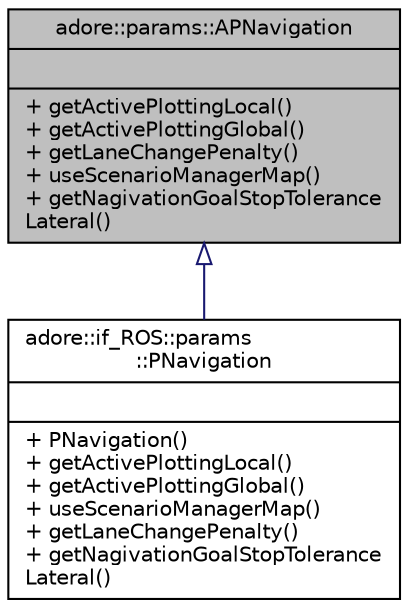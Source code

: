 digraph "adore::params::APNavigation"
{
 // LATEX_PDF_SIZE
  edge [fontname="Helvetica",fontsize="10",labelfontname="Helvetica",labelfontsize="10"];
  node [fontname="Helvetica",fontsize="10",shape=record];
  Node1 [label="{adore::params::APNavigation\n||+ getActivePlottingLocal()\l+ getActivePlottingGlobal()\l+ getLaneChangePenalty()\l+ useScenarioManagerMap()\l+ getNagivationGoalStopTolerance\lLateral()\l}",height=0.2,width=0.4,color="black", fillcolor="grey75", style="filled", fontcolor="black",tooltip="abstract class containing parameters which configure navigation behaviour"];
  Node1 -> Node2 [dir="back",color="midnightblue",fontsize="10",style="solid",arrowtail="onormal",fontname="Helvetica"];
  Node2 [label="{adore::if_ROS::params\l::PNavigation\n||+ PNavigation()\l+ getActivePlottingLocal()\l+ getActivePlottingGlobal()\l+ useScenarioManagerMap()\l+ getLaneChangePenalty()\l+ getNagivationGoalStopTolerance\lLateral()\l}",height=0.2,width=0.4,color="black", fillcolor="white", style="filled",URL="$classadore_1_1if__ROS_1_1params_1_1PNavigation.html",tooltip=" "];
}
